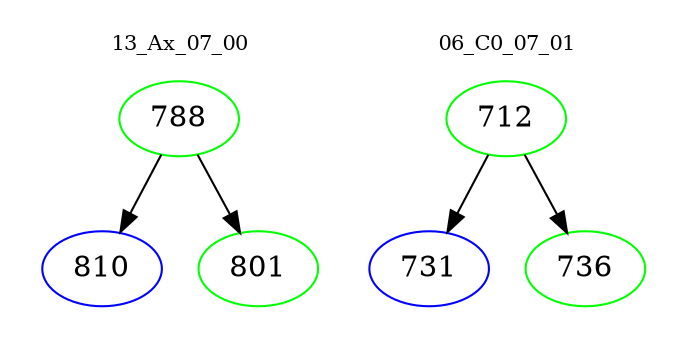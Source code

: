 digraph{
subgraph cluster_0 {
color = white
label = "13_Ax_07_00";
fontsize=10;
T0_788 [label="788", color="green"]
T0_788 -> T0_810 [color="black"]
T0_810 [label="810", color="blue"]
T0_788 -> T0_801 [color="black"]
T0_801 [label="801", color="green"]
}
subgraph cluster_1 {
color = white
label = "06_C0_07_01";
fontsize=10;
T1_712 [label="712", color="green"]
T1_712 -> T1_731 [color="black"]
T1_731 [label="731", color="blue"]
T1_712 -> T1_736 [color="black"]
T1_736 [label="736", color="green"]
}
}
